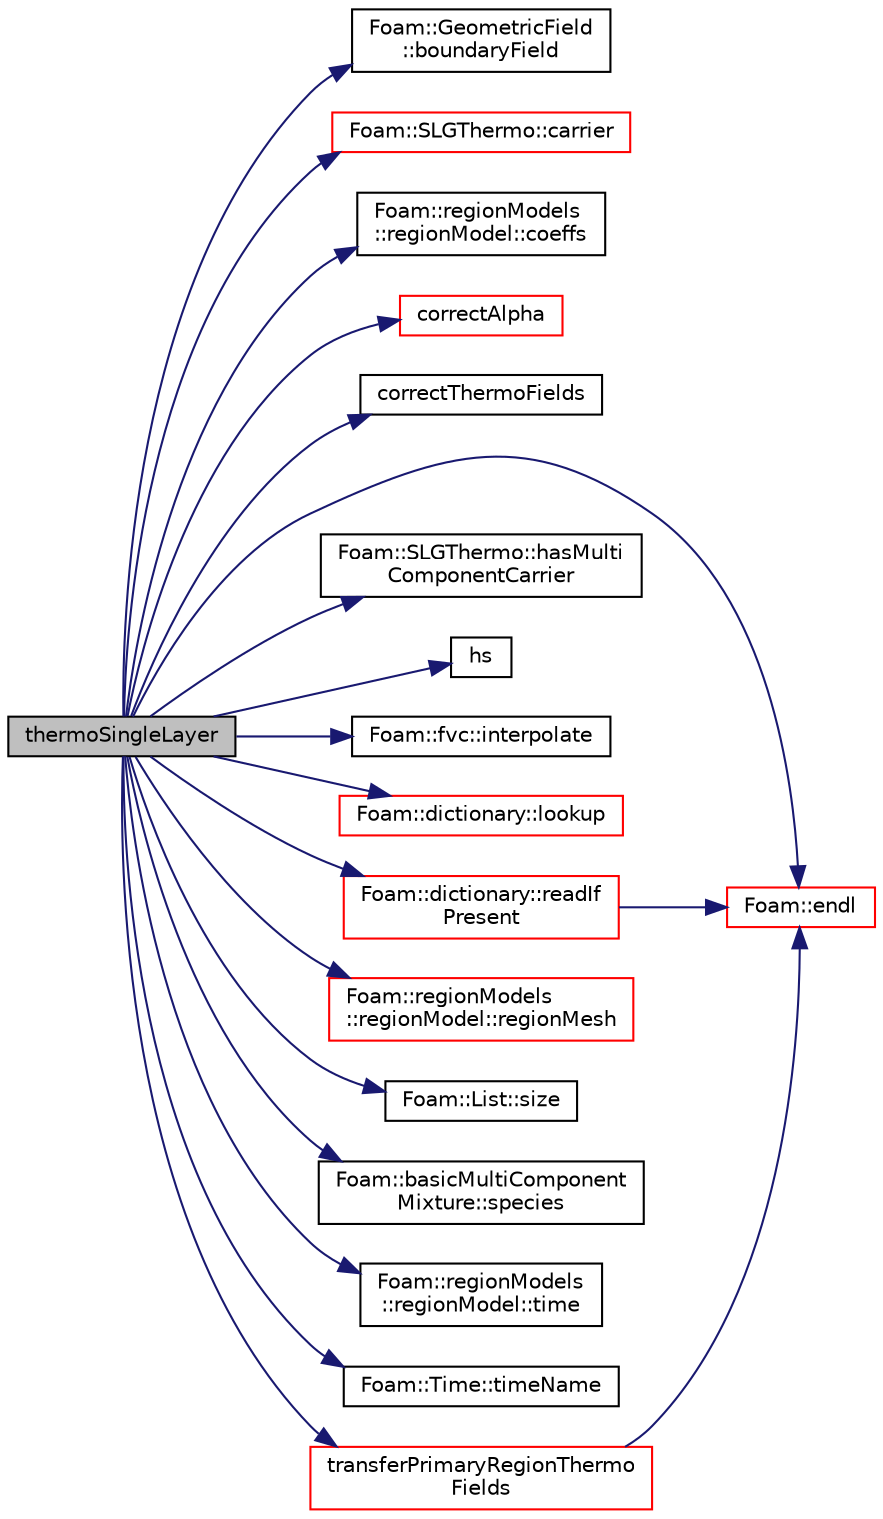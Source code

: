 digraph "thermoSingleLayer"
{
  bgcolor="transparent";
  edge [fontname="Helvetica",fontsize="10",labelfontname="Helvetica",labelfontsize="10"];
  node [fontname="Helvetica",fontsize="10",shape=record];
  rankdir="LR";
  Node1 [label="thermoSingleLayer",height=0.2,width=0.4,color="black", fillcolor="grey75", style="filled", fontcolor="black"];
  Node1 -> Node2 [color="midnightblue",fontsize="10",style="solid",fontname="Helvetica"];
  Node2 [label="Foam::GeometricField\l::boundaryField",height=0.2,width=0.4,color="black",URL="$a00923.html#a3c6c1a789b48ea0c5e8bff64f9c14f2d",tooltip="Return reference to GeometricBoundaryField. "];
  Node1 -> Node3 [color="midnightblue",fontsize="10",style="solid",fontname="Helvetica"];
  Node3 [label="Foam::SLGThermo::carrier",height=0.2,width=0.4,color="red",URL="$a02341.html#ad09148d289e10bb0f0264a4623d3822b",tooltip="Return reference to the gaseous components. "];
  Node1 -> Node4 [color="midnightblue",fontsize="10",style="solid",fontname="Helvetica"];
  Node4 [label="Foam::regionModels\l::regionModel::coeffs",height=0.2,width=0.4,color="black",URL="$a02138.html#a5e03e66d7fe69eb6614e215e97aca151",tooltip="Return the model coefficients dictionary. "];
  Node1 -> Node5 [color="midnightblue",fontsize="10",style="solid",fontname="Helvetica"];
  Node5 [label="correctAlpha",height=0.2,width=0.4,color="red",URL="$a02611.html#a9b9c13e04bb2a15b2af3ab1ab682d8ad",tooltip="Correct film coverage field. "];
  Node1 -> Node6 [color="midnightblue",fontsize="10",style="solid",fontname="Helvetica"];
  Node6 [label="correctThermoFields",height=0.2,width=0.4,color="black",URL="$a02611.html#abdbc91108d3ef2f4f1705e42b4f9f63b",tooltip="Correct the thermo fields. "];
  Node1 -> Node7 [color="midnightblue",fontsize="10",style="solid",fontname="Helvetica"];
  Node7 [label="Foam::endl",height=0.2,width=0.4,color="red",URL="$a10758.html#a2db8fe02a0d3909e9351bb4275b23ce4",tooltip="Add newline and flush stream. "];
  Node1 -> Node8 [color="midnightblue",fontsize="10",style="solid",fontname="Helvetica"];
  Node8 [label="Foam::SLGThermo::hasMulti\lComponentCarrier",height=0.2,width=0.4,color="black",URL="$a02341.html#adfd7b04b6b08992af424d69313843482",tooltip="Thermo database has multi-component carrier flag. "];
  Node1 -> Node9 [color="midnightblue",fontsize="10",style="solid",fontname="Helvetica"];
  Node9 [label="hs",height=0.2,width=0.4,color="black",URL="$a02611.html#aea9fbe06b8d45ddf5161230c0fc45f3c",tooltip="Return the film sensible enthalpy [J/kg]. "];
  Node1 -> Node10 [color="midnightblue",fontsize="10",style="solid",fontname="Helvetica"];
  Node10 [label="Foam::fvc::interpolate",height=0.2,width=0.4,color="black",URL="$a10792.html#a768cc91e806b7278729a11134de57ecf",tooltip="Interpolate field onto faces using scheme given by Istream. "];
  Node1 -> Node11 [color="midnightblue",fontsize="10",style="solid",fontname="Helvetica"];
  Node11 [label="Foam::dictionary::lookup",height=0.2,width=0.4,color="red",URL="$a00524.html#a8baab402d653d6e789f67c57e23a5b59",tooltip="Find and return an entry data stream. "];
  Node1 -> Node12 [color="midnightblue",fontsize="10",style="solid",fontname="Helvetica"];
  Node12 [label="Foam::dictionary::readIf\lPresent",height=0.2,width=0.4,color="red",URL="$a00524.html#ac3502a72e9d1a84f63c4919b78595cd4",tooltip="Find an entry if present, and assign to T. "];
  Node12 -> Node7 [color="midnightblue",fontsize="10",style="solid",fontname="Helvetica"];
  Node1 -> Node13 [color="midnightblue",fontsize="10",style="solid",fontname="Helvetica"];
  Node13 [label="Foam::regionModels\l::regionModel::regionMesh",height=0.2,width=0.4,color="red",URL="$a02138.html#a0c7874a65eec16e2afa43acd6055b16a",tooltip="Return the region mesh database. "];
  Node1 -> Node14 [color="midnightblue",fontsize="10",style="solid",fontname="Helvetica"];
  Node14 [label="Foam::List::size",height=0.2,width=0.4,color="black",URL="$a01366.html#a8a5f6fa29bd4b500caf186f60245b384",tooltip="Override size to be inconsistent with allocated storage. "];
  Node1 -> Node15 [color="midnightblue",fontsize="10",style="solid",fontname="Helvetica"];
  Node15 [label="Foam::basicMultiComponent\lMixture::species",height=0.2,width=0.4,color="black",URL="$a00109.html#ac3684786b3929e4b59bca4087f9f4609",tooltip="Return the table of species. "];
  Node1 -> Node16 [color="midnightblue",fontsize="10",style="solid",fontname="Helvetica"];
  Node16 [label="Foam::regionModels\l::regionModel::time",height=0.2,width=0.4,color="black",URL="$a02138.html#ab5a56b597db315d880e81c09a4341244",tooltip="Return the reference to the time database. "];
  Node1 -> Node17 [color="midnightblue",fontsize="10",style="solid",fontname="Helvetica"];
  Node17 [label="Foam::Time::timeName",height=0.2,width=0.4,color="black",URL="$a02619.html#a5ae6a110de1b22323e19a46943c7f0c1",tooltip="Return time name of given scalar time. "];
  Node1 -> Node18 [color="midnightblue",fontsize="10",style="solid",fontname="Helvetica"];
  Node18 [label="transferPrimaryRegionThermo\lFields",height=0.2,width=0.4,color="red",URL="$a02611.html#a0eb1436faaab45238087d3a515ef1a8b",tooltip="Transfer thermo fields from the primary region to the film region. "];
  Node18 -> Node7 [color="midnightblue",fontsize="10",style="solid",fontname="Helvetica"];
}
